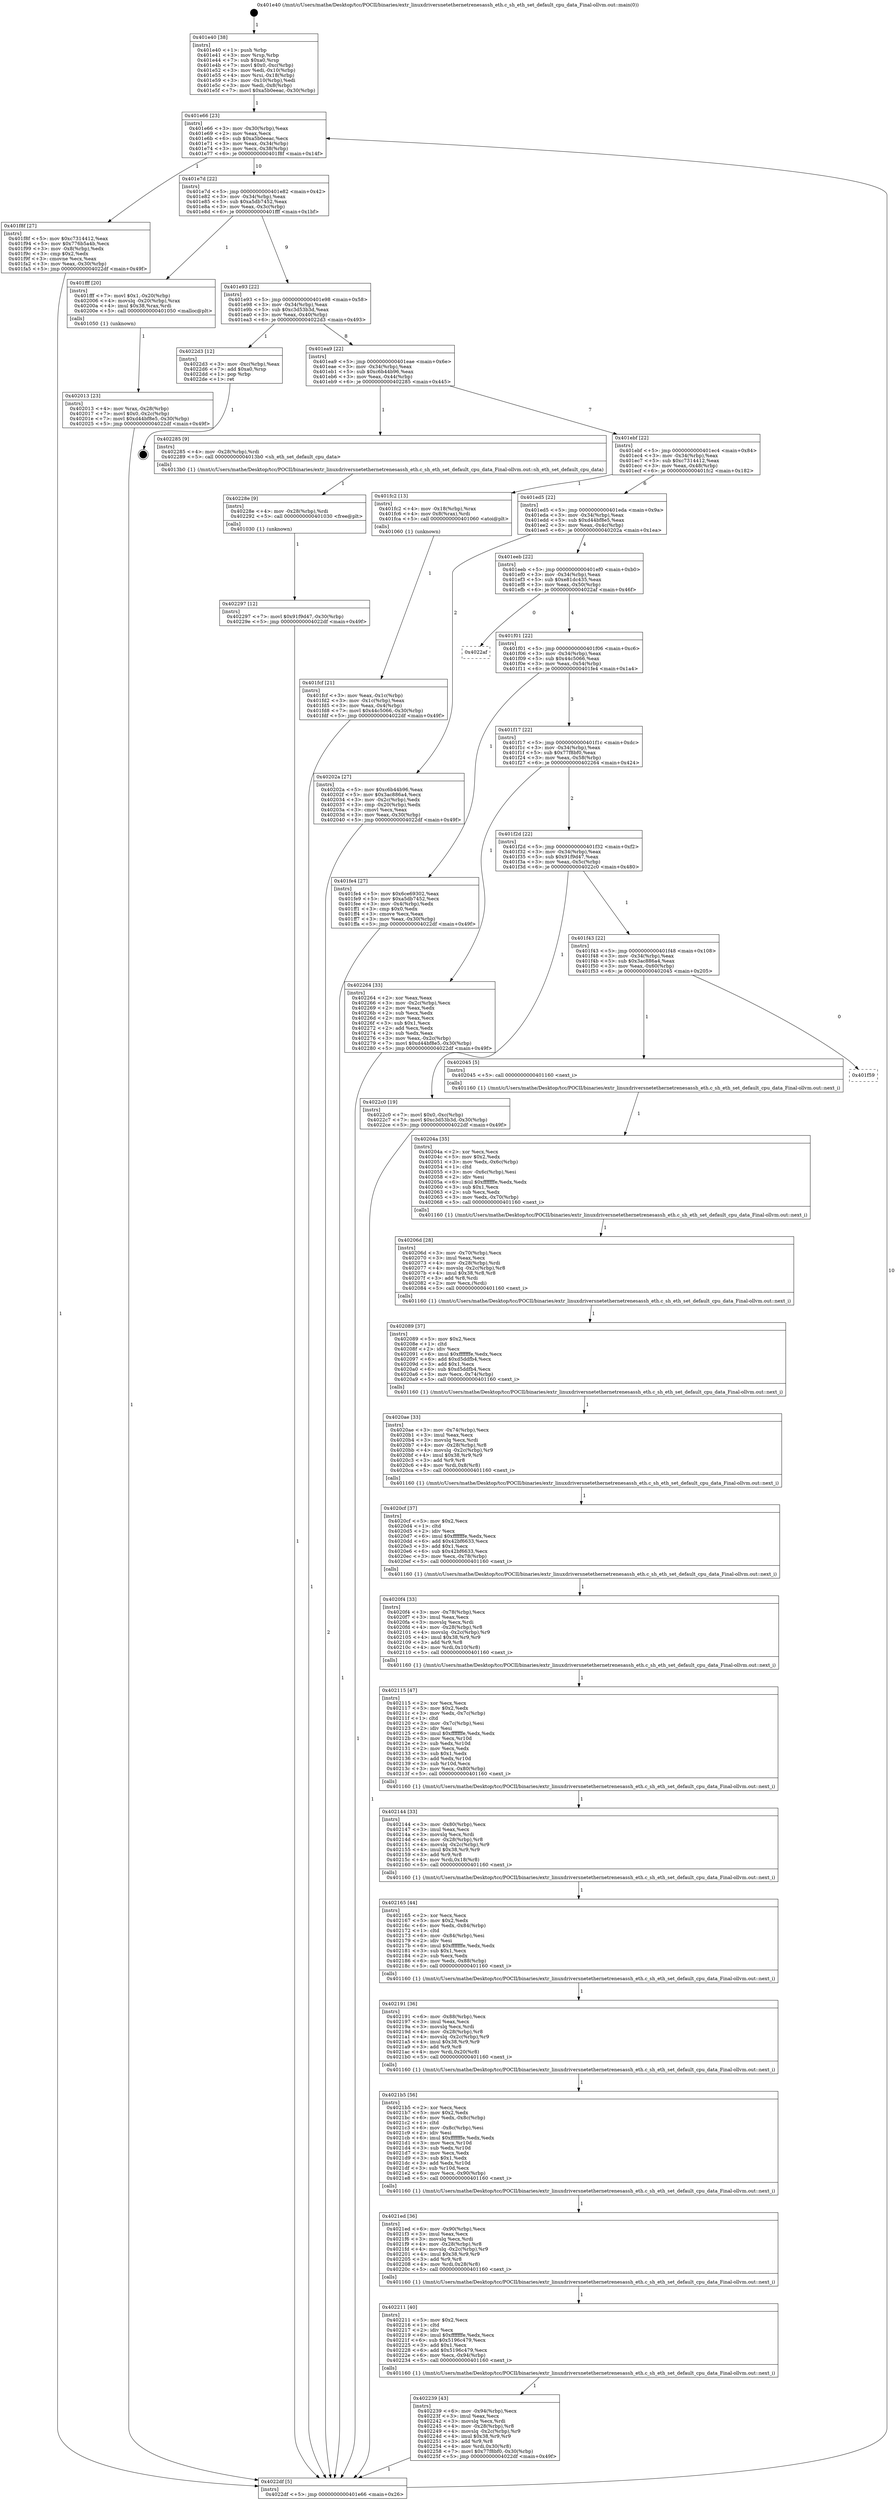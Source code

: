 digraph "0x401e40" {
  label = "0x401e40 (/mnt/c/Users/mathe/Desktop/tcc/POCII/binaries/extr_linuxdriversnetethernetrenesassh_eth.c_sh_eth_set_default_cpu_data_Final-ollvm.out::main(0))"
  labelloc = "t"
  node[shape=record]

  Entry [label="",width=0.3,height=0.3,shape=circle,fillcolor=black,style=filled]
  "0x401e66" [label="{
     0x401e66 [23]\l
     | [instrs]\l
     &nbsp;&nbsp;0x401e66 \<+3\>: mov -0x30(%rbp),%eax\l
     &nbsp;&nbsp;0x401e69 \<+2\>: mov %eax,%ecx\l
     &nbsp;&nbsp;0x401e6b \<+6\>: sub $0xa5b0eeac,%ecx\l
     &nbsp;&nbsp;0x401e71 \<+3\>: mov %eax,-0x34(%rbp)\l
     &nbsp;&nbsp;0x401e74 \<+3\>: mov %ecx,-0x38(%rbp)\l
     &nbsp;&nbsp;0x401e77 \<+6\>: je 0000000000401f8f \<main+0x14f\>\l
  }"]
  "0x401f8f" [label="{
     0x401f8f [27]\l
     | [instrs]\l
     &nbsp;&nbsp;0x401f8f \<+5\>: mov $0xc7314412,%eax\l
     &nbsp;&nbsp;0x401f94 \<+5\>: mov $0x776b5a4b,%ecx\l
     &nbsp;&nbsp;0x401f99 \<+3\>: mov -0x8(%rbp),%edx\l
     &nbsp;&nbsp;0x401f9c \<+3\>: cmp $0x2,%edx\l
     &nbsp;&nbsp;0x401f9f \<+3\>: cmovne %ecx,%eax\l
     &nbsp;&nbsp;0x401fa2 \<+3\>: mov %eax,-0x30(%rbp)\l
     &nbsp;&nbsp;0x401fa5 \<+5\>: jmp 00000000004022df \<main+0x49f\>\l
  }"]
  "0x401e7d" [label="{
     0x401e7d [22]\l
     | [instrs]\l
     &nbsp;&nbsp;0x401e7d \<+5\>: jmp 0000000000401e82 \<main+0x42\>\l
     &nbsp;&nbsp;0x401e82 \<+3\>: mov -0x34(%rbp),%eax\l
     &nbsp;&nbsp;0x401e85 \<+5\>: sub $0xa5db7452,%eax\l
     &nbsp;&nbsp;0x401e8a \<+3\>: mov %eax,-0x3c(%rbp)\l
     &nbsp;&nbsp;0x401e8d \<+6\>: je 0000000000401fff \<main+0x1bf\>\l
  }"]
  "0x4022df" [label="{
     0x4022df [5]\l
     | [instrs]\l
     &nbsp;&nbsp;0x4022df \<+5\>: jmp 0000000000401e66 \<main+0x26\>\l
  }"]
  "0x401e40" [label="{
     0x401e40 [38]\l
     | [instrs]\l
     &nbsp;&nbsp;0x401e40 \<+1\>: push %rbp\l
     &nbsp;&nbsp;0x401e41 \<+3\>: mov %rsp,%rbp\l
     &nbsp;&nbsp;0x401e44 \<+7\>: sub $0xa0,%rsp\l
     &nbsp;&nbsp;0x401e4b \<+7\>: movl $0x0,-0xc(%rbp)\l
     &nbsp;&nbsp;0x401e52 \<+3\>: mov %edi,-0x10(%rbp)\l
     &nbsp;&nbsp;0x401e55 \<+4\>: mov %rsi,-0x18(%rbp)\l
     &nbsp;&nbsp;0x401e59 \<+3\>: mov -0x10(%rbp),%edi\l
     &nbsp;&nbsp;0x401e5c \<+3\>: mov %edi,-0x8(%rbp)\l
     &nbsp;&nbsp;0x401e5f \<+7\>: movl $0xa5b0eeac,-0x30(%rbp)\l
  }"]
  Exit [label="",width=0.3,height=0.3,shape=circle,fillcolor=black,style=filled,peripheries=2]
  "0x401fff" [label="{
     0x401fff [20]\l
     | [instrs]\l
     &nbsp;&nbsp;0x401fff \<+7\>: movl $0x1,-0x20(%rbp)\l
     &nbsp;&nbsp;0x402006 \<+4\>: movslq -0x20(%rbp),%rax\l
     &nbsp;&nbsp;0x40200a \<+4\>: imul $0x38,%rax,%rdi\l
     &nbsp;&nbsp;0x40200e \<+5\>: call 0000000000401050 \<malloc@plt\>\l
     | [calls]\l
     &nbsp;&nbsp;0x401050 \{1\} (unknown)\l
  }"]
  "0x401e93" [label="{
     0x401e93 [22]\l
     | [instrs]\l
     &nbsp;&nbsp;0x401e93 \<+5\>: jmp 0000000000401e98 \<main+0x58\>\l
     &nbsp;&nbsp;0x401e98 \<+3\>: mov -0x34(%rbp),%eax\l
     &nbsp;&nbsp;0x401e9b \<+5\>: sub $0xc3d53b3d,%eax\l
     &nbsp;&nbsp;0x401ea0 \<+3\>: mov %eax,-0x40(%rbp)\l
     &nbsp;&nbsp;0x401ea3 \<+6\>: je 00000000004022d3 \<main+0x493\>\l
  }"]
  "0x402297" [label="{
     0x402297 [12]\l
     | [instrs]\l
     &nbsp;&nbsp;0x402297 \<+7\>: movl $0x91f9d47,-0x30(%rbp)\l
     &nbsp;&nbsp;0x40229e \<+5\>: jmp 00000000004022df \<main+0x49f\>\l
  }"]
  "0x4022d3" [label="{
     0x4022d3 [12]\l
     | [instrs]\l
     &nbsp;&nbsp;0x4022d3 \<+3\>: mov -0xc(%rbp),%eax\l
     &nbsp;&nbsp;0x4022d6 \<+7\>: add $0xa0,%rsp\l
     &nbsp;&nbsp;0x4022dd \<+1\>: pop %rbp\l
     &nbsp;&nbsp;0x4022de \<+1\>: ret\l
  }"]
  "0x401ea9" [label="{
     0x401ea9 [22]\l
     | [instrs]\l
     &nbsp;&nbsp;0x401ea9 \<+5\>: jmp 0000000000401eae \<main+0x6e\>\l
     &nbsp;&nbsp;0x401eae \<+3\>: mov -0x34(%rbp),%eax\l
     &nbsp;&nbsp;0x401eb1 \<+5\>: sub $0xc6b44b96,%eax\l
     &nbsp;&nbsp;0x401eb6 \<+3\>: mov %eax,-0x44(%rbp)\l
     &nbsp;&nbsp;0x401eb9 \<+6\>: je 0000000000402285 \<main+0x445\>\l
  }"]
  "0x40228e" [label="{
     0x40228e [9]\l
     | [instrs]\l
     &nbsp;&nbsp;0x40228e \<+4\>: mov -0x28(%rbp),%rdi\l
     &nbsp;&nbsp;0x402292 \<+5\>: call 0000000000401030 \<free@plt\>\l
     | [calls]\l
     &nbsp;&nbsp;0x401030 \{1\} (unknown)\l
  }"]
  "0x402285" [label="{
     0x402285 [9]\l
     | [instrs]\l
     &nbsp;&nbsp;0x402285 \<+4\>: mov -0x28(%rbp),%rdi\l
     &nbsp;&nbsp;0x402289 \<+5\>: call 00000000004013b0 \<sh_eth_set_default_cpu_data\>\l
     | [calls]\l
     &nbsp;&nbsp;0x4013b0 \{1\} (/mnt/c/Users/mathe/Desktop/tcc/POCII/binaries/extr_linuxdriversnetethernetrenesassh_eth.c_sh_eth_set_default_cpu_data_Final-ollvm.out::sh_eth_set_default_cpu_data)\l
  }"]
  "0x401ebf" [label="{
     0x401ebf [22]\l
     | [instrs]\l
     &nbsp;&nbsp;0x401ebf \<+5\>: jmp 0000000000401ec4 \<main+0x84\>\l
     &nbsp;&nbsp;0x401ec4 \<+3\>: mov -0x34(%rbp),%eax\l
     &nbsp;&nbsp;0x401ec7 \<+5\>: sub $0xc7314412,%eax\l
     &nbsp;&nbsp;0x401ecc \<+3\>: mov %eax,-0x48(%rbp)\l
     &nbsp;&nbsp;0x401ecf \<+6\>: je 0000000000401fc2 \<main+0x182\>\l
  }"]
  "0x402239" [label="{
     0x402239 [43]\l
     | [instrs]\l
     &nbsp;&nbsp;0x402239 \<+6\>: mov -0x94(%rbp),%ecx\l
     &nbsp;&nbsp;0x40223f \<+3\>: imul %eax,%ecx\l
     &nbsp;&nbsp;0x402242 \<+3\>: movslq %ecx,%rdi\l
     &nbsp;&nbsp;0x402245 \<+4\>: mov -0x28(%rbp),%r8\l
     &nbsp;&nbsp;0x402249 \<+4\>: movslq -0x2c(%rbp),%r9\l
     &nbsp;&nbsp;0x40224d \<+4\>: imul $0x38,%r9,%r9\l
     &nbsp;&nbsp;0x402251 \<+3\>: add %r9,%r8\l
     &nbsp;&nbsp;0x402254 \<+4\>: mov %rdi,0x30(%r8)\l
     &nbsp;&nbsp;0x402258 \<+7\>: movl $0x77f8bf0,-0x30(%rbp)\l
     &nbsp;&nbsp;0x40225f \<+5\>: jmp 00000000004022df \<main+0x49f\>\l
  }"]
  "0x401fc2" [label="{
     0x401fc2 [13]\l
     | [instrs]\l
     &nbsp;&nbsp;0x401fc2 \<+4\>: mov -0x18(%rbp),%rax\l
     &nbsp;&nbsp;0x401fc6 \<+4\>: mov 0x8(%rax),%rdi\l
     &nbsp;&nbsp;0x401fca \<+5\>: call 0000000000401060 \<atoi@plt\>\l
     | [calls]\l
     &nbsp;&nbsp;0x401060 \{1\} (unknown)\l
  }"]
  "0x401ed5" [label="{
     0x401ed5 [22]\l
     | [instrs]\l
     &nbsp;&nbsp;0x401ed5 \<+5\>: jmp 0000000000401eda \<main+0x9a\>\l
     &nbsp;&nbsp;0x401eda \<+3\>: mov -0x34(%rbp),%eax\l
     &nbsp;&nbsp;0x401edd \<+5\>: sub $0xd44bf8e5,%eax\l
     &nbsp;&nbsp;0x401ee2 \<+3\>: mov %eax,-0x4c(%rbp)\l
     &nbsp;&nbsp;0x401ee5 \<+6\>: je 000000000040202a \<main+0x1ea\>\l
  }"]
  "0x401fcf" [label="{
     0x401fcf [21]\l
     | [instrs]\l
     &nbsp;&nbsp;0x401fcf \<+3\>: mov %eax,-0x1c(%rbp)\l
     &nbsp;&nbsp;0x401fd2 \<+3\>: mov -0x1c(%rbp),%eax\l
     &nbsp;&nbsp;0x401fd5 \<+3\>: mov %eax,-0x4(%rbp)\l
     &nbsp;&nbsp;0x401fd8 \<+7\>: movl $0x44c5066,-0x30(%rbp)\l
     &nbsp;&nbsp;0x401fdf \<+5\>: jmp 00000000004022df \<main+0x49f\>\l
  }"]
  "0x402211" [label="{
     0x402211 [40]\l
     | [instrs]\l
     &nbsp;&nbsp;0x402211 \<+5\>: mov $0x2,%ecx\l
     &nbsp;&nbsp;0x402216 \<+1\>: cltd\l
     &nbsp;&nbsp;0x402217 \<+2\>: idiv %ecx\l
     &nbsp;&nbsp;0x402219 \<+6\>: imul $0xfffffffe,%edx,%ecx\l
     &nbsp;&nbsp;0x40221f \<+6\>: sub $0x5196c479,%ecx\l
     &nbsp;&nbsp;0x402225 \<+3\>: add $0x1,%ecx\l
     &nbsp;&nbsp;0x402228 \<+6\>: add $0x5196c479,%ecx\l
     &nbsp;&nbsp;0x40222e \<+6\>: mov %ecx,-0x94(%rbp)\l
     &nbsp;&nbsp;0x402234 \<+5\>: call 0000000000401160 \<next_i\>\l
     | [calls]\l
     &nbsp;&nbsp;0x401160 \{1\} (/mnt/c/Users/mathe/Desktop/tcc/POCII/binaries/extr_linuxdriversnetethernetrenesassh_eth.c_sh_eth_set_default_cpu_data_Final-ollvm.out::next_i)\l
  }"]
  "0x40202a" [label="{
     0x40202a [27]\l
     | [instrs]\l
     &nbsp;&nbsp;0x40202a \<+5\>: mov $0xc6b44b96,%eax\l
     &nbsp;&nbsp;0x40202f \<+5\>: mov $0x3ac886a4,%ecx\l
     &nbsp;&nbsp;0x402034 \<+3\>: mov -0x2c(%rbp),%edx\l
     &nbsp;&nbsp;0x402037 \<+3\>: cmp -0x20(%rbp),%edx\l
     &nbsp;&nbsp;0x40203a \<+3\>: cmovl %ecx,%eax\l
     &nbsp;&nbsp;0x40203d \<+3\>: mov %eax,-0x30(%rbp)\l
     &nbsp;&nbsp;0x402040 \<+5\>: jmp 00000000004022df \<main+0x49f\>\l
  }"]
  "0x401eeb" [label="{
     0x401eeb [22]\l
     | [instrs]\l
     &nbsp;&nbsp;0x401eeb \<+5\>: jmp 0000000000401ef0 \<main+0xb0\>\l
     &nbsp;&nbsp;0x401ef0 \<+3\>: mov -0x34(%rbp),%eax\l
     &nbsp;&nbsp;0x401ef3 \<+5\>: sub $0xe81dc435,%eax\l
     &nbsp;&nbsp;0x401ef8 \<+3\>: mov %eax,-0x50(%rbp)\l
     &nbsp;&nbsp;0x401efb \<+6\>: je 00000000004022af \<main+0x46f\>\l
  }"]
  "0x4021ed" [label="{
     0x4021ed [36]\l
     | [instrs]\l
     &nbsp;&nbsp;0x4021ed \<+6\>: mov -0x90(%rbp),%ecx\l
     &nbsp;&nbsp;0x4021f3 \<+3\>: imul %eax,%ecx\l
     &nbsp;&nbsp;0x4021f6 \<+3\>: movslq %ecx,%rdi\l
     &nbsp;&nbsp;0x4021f9 \<+4\>: mov -0x28(%rbp),%r8\l
     &nbsp;&nbsp;0x4021fd \<+4\>: movslq -0x2c(%rbp),%r9\l
     &nbsp;&nbsp;0x402201 \<+4\>: imul $0x38,%r9,%r9\l
     &nbsp;&nbsp;0x402205 \<+3\>: add %r9,%r8\l
     &nbsp;&nbsp;0x402208 \<+4\>: mov %rdi,0x28(%r8)\l
     &nbsp;&nbsp;0x40220c \<+5\>: call 0000000000401160 \<next_i\>\l
     | [calls]\l
     &nbsp;&nbsp;0x401160 \{1\} (/mnt/c/Users/mathe/Desktop/tcc/POCII/binaries/extr_linuxdriversnetethernetrenesassh_eth.c_sh_eth_set_default_cpu_data_Final-ollvm.out::next_i)\l
  }"]
  "0x4022af" [label="{
     0x4022af\l
  }", style=dashed]
  "0x401f01" [label="{
     0x401f01 [22]\l
     | [instrs]\l
     &nbsp;&nbsp;0x401f01 \<+5\>: jmp 0000000000401f06 \<main+0xc6\>\l
     &nbsp;&nbsp;0x401f06 \<+3\>: mov -0x34(%rbp),%eax\l
     &nbsp;&nbsp;0x401f09 \<+5\>: sub $0x44c5066,%eax\l
     &nbsp;&nbsp;0x401f0e \<+3\>: mov %eax,-0x54(%rbp)\l
     &nbsp;&nbsp;0x401f11 \<+6\>: je 0000000000401fe4 \<main+0x1a4\>\l
  }"]
  "0x4021b5" [label="{
     0x4021b5 [56]\l
     | [instrs]\l
     &nbsp;&nbsp;0x4021b5 \<+2\>: xor %ecx,%ecx\l
     &nbsp;&nbsp;0x4021b7 \<+5\>: mov $0x2,%edx\l
     &nbsp;&nbsp;0x4021bc \<+6\>: mov %edx,-0x8c(%rbp)\l
     &nbsp;&nbsp;0x4021c2 \<+1\>: cltd\l
     &nbsp;&nbsp;0x4021c3 \<+6\>: mov -0x8c(%rbp),%esi\l
     &nbsp;&nbsp;0x4021c9 \<+2\>: idiv %esi\l
     &nbsp;&nbsp;0x4021cb \<+6\>: imul $0xfffffffe,%edx,%edx\l
     &nbsp;&nbsp;0x4021d1 \<+3\>: mov %ecx,%r10d\l
     &nbsp;&nbsp;0x4021d4 \<+3\>: sub %edx,%r10d\l
     &nbsp;&nbsp;0x4021d7 \<+2\>: mov %ecx,%edx\l
     &nbsp;&nbsp;0x4021d9 \<+3\>: sub $0x1,%edx\l
     &nbsp;&nbsp;0x4021dc \<+3\>: add %edx,%r10d\l
     &nbsp;&nbsp;0x4021df \<+3\>: sub %r10d,%ecx\l
     &nbsp;&nbsp;0x4021e2 \<+6\>: mov %ecx,-0x90(%rbp)\l
     &nbsp;&nbsp;0x4021e8 \<+5\>: call 0000000000401160 \<next_i\>\l
     | [calls]\l
     &nbsp;&nbsp;0x401160 \{1\} (/mnt/c/Users/mathe/Desktop/tcc/POCII/binaries/extr_linuxdriversnetethernetrenesassh_eth.c_sh_eth_set_default_cpu_data_Final-ollvm.out::next_i)\l
  }"]
  "0x401fe4" [label="{
     0x401fe4 [27]\l
     | [instrs]\l
     &nbsp;&nbsp;0x401fe4 \<+5\>: mov $0x6ce69302,%eax\l
     &nbsp;&nbsp;0x401fe9 \<+5\>: mov $0xa5db7452,%ecx\l
     &nbsp;&nbsp;0x401fee \<+3\>: mov -0x4(%rbp),%edx\l
     &nbsp;&nbsp;0x401ff1 \<+3\>: cmp $0x0,%edx\l
     &nbsp;&nbsp;0x401ff4 \<+3\>: cmove %ecx,%eax\l
     &nbsp;&nbsp;0x401ff7 \<+3\>: mov %eax,-0x30(%rbp)\l
     &nbsp;&nbsp;0x401ffa \<+5\>: jmp 00000000004022df \<main+0x49f\>\l
  }"]
  "0x401f17" [label="{
     0x401f17 [22]\l
     | [instrs]\l
     &nbsp;&nbsp;0x401f17 \<+5\>: jmp 0000000000401f1c \<main+0xdc\>\l
     &nbsp;&nbsp;0x401f1c \<+3\>: mov -0x34(%rbp),%eax\l
     &nbsp;&nbsp;0x401f1f \<+5\>: sub $0x77f8bf0,%eax\l
     &nbsp;&nbsp;0x401f24 \<+3\>: mov %eax,-0x58(%rbp)\l
     &nbsp;&nbsp;0x401f27 \<+6\>: je 0000000000402264 \<main+0x424\>\l
  }"]
  "0x402013" [label="{
     0x402013 [23]\l
     | [instrs]\l
     &nbsp;&nbsp;0x402013 \<+4\>: mov %rax,-0x28(%rbp)\l
     &nbsp;&nbsp;0x402017 \<+7\>: movl $0x0,-0x2c(%rbp)\l
     &nbsp;&nbsp;0x40201e \<+7\>: movl $0xd44bf8e5,-0x30(%rbp)\l
     &nbsp;&nbsp;0x402025 \<+5\>: jmp 00000000004022df \<main+0x49f\>\l
  }"]
  "0x402191" [label="{
     0x402191 [36]\l
     | [instrs]\l
     &nbsp;&nbsp;0x402191 \<+6\>: mov -0x88(%rbp),%ecx\l
     &nbsp;&nbsp;0x402197 \<+3\>: imul %eax,%ecx\l
     &nbsp;&nbsp;0x40219a \<+3\>: movslq %ecx,%rdi\l
     &nbsp;&nbsp;0x40219d \<+4\>: mov -0x28(%rbp),%r8\l
     &nbsp;&nbsp;0x4021a1 \<+4\>: movslq -0x2c(%rbp),%r9\l
     &nbsp;&nbsp;0x4021a5 \<+4\>: imul $0x38,%r9,%r9\l
     &nbsp;&nbsp;0x4021a9 \<+3\>: add %r9,%r8\l
     &nbsp;&nbsp;0x4021ac \<+4\>: mov %rdi,0x20(%r8)\l
     &nbsp;&nbsp;0x4021b0 \<+5\>: call 0000000000401160 \<next_i\>\l
     | [calls]\l
     &nbsp;&nbsp;0x401160 \{1\} (/mnt/c/Users/mathe/Desktop/tcc/POCII/binaries/extr_linuxdriversnetethernetrenesassh_eth.c_sh_eth_set_default_cpu_data_Final-ollvm.out::next_i)\l
  }"]
  "0x402264" [label="{
     0x402264 [33]\l
     | [instrs]\l
     &nbsp;&nbsp;0x402264 \<+2\>: xor %eax,%eax\l
     &nbsp;&nbsp;0x402266 \<+3\>: mov -0x2c(%rbp),%ecx\l
     &nbsp;&nbsp;0x402269 \<+2\>: mov %eax,%edx\l
     &nbsp;&nbsp;0x40226b \<+2\>: sub %ecx,%edx\l
     &nbsp;&nbsp;0x40226d \<+2\>: mov %eax,%ecx\l
     &nbsp;&nbsp;0x40226f \<+3\>: sub $0x1,%ecx\l
     &nbsp;&nbsp;0x402272 \<+2\>: add %ecx,%edx\l
     &nbsp;&nbsp;0x402274 \<+2\>: sub %edx,%eax\l
     &nbsp;&nbsp;0x402276 \<+3\>: mov %eax,-0x2c(%rbp)\l
     &nbsp;&nbsp;0x402279 \<+7\>: movl $0xd44bf8e5,-0x30(%rbp)\l
     &nbsp;&nbsp;0x402280 \<+5\>: jmp 00000000004022df \<main+0x49f\>\l
  }"]
  "0x401f2d" [label="{
     0x401f2d [22]\l
     | [instrs]\l
     &nbsp;&nbsp;0x401f2d \<+5\>: jmp 0000000000401f32 \<main+0xf2\>\l
     &nbsp;&nbsp;0x401f32 \<+3\>: mov -0x34(%rbp),%eax\l
     &nbsp;&nbsp;0x401f35 \<+5\>: sub $0x91f9d47,%eax\l
     &nbsp;&nbsp;0x401f3a \<+3\>: mov %eax,-0x5c(%rbp)\l
     &nbsp;&nbsp;0x401f3d \<+6\>: je 00000000004022c0 \<main+0x480\>\l
  }"]
  "0x402165" [label="{
     0x402165 [44]\l
     | [instrs]\l
     &nbsp;&nbsp;0x402165 \<+2\>: xor %ecx,%ecx\l
     &nbsp;&nbsp;0x402167 \<+5\>: mov $0x2,%edx\l
     &nbsp;&nbsp;0x40216c \<+6\>: mov %edx,-0x84(%rbp)\l
     &nbsp;&nbsp;0x402172 \<+1\>: cltd\l
     &nbsp;&nbsp;0x402173 \<+6\>: mov -0x84(%rbp),%esi\l
     &nbsp;&nbsp;0x402179 \<+2\>: idiv %esi\l
     &nbsp;&nbsp;0x40217b \<+6\>: imul $0xfffffffe,%edx,%edx\l
     &nbsp;&nbsp;0x402181 \<+3\>: sub $0x1,%ecx\l
     &nbsp;&nbsp;0x402184 \<+2\>: sub %ecx,%edx\l
     &nbsp;&nbsp;0x402186 \<+6\>: mov %edx,-0x88(%rbp)\l
     &nbsp;&nbsp;0x40218c \<+5\>: call 0000000000401160 \<next_i\>\l
     | [calls]\l
     &nbsp;&nbsp;0x401160 \{1\} (/mnt/c/Users/mathe/Desktop/tcc/POCII/binaries/extr_linuxdriversnetethernetrenesassh_eth.c_sh_eth_set_default_cpu_data_Final-ollvm.out::next_i)\l
  }"]
  "0x4022c0" [label="{
     0x4022c0 [19]\l
     | [instrs]\l
     &nbsp;&nbsp;0x4022c0 \<+7\>: movl $0x0,-0xc(%rbp)\l
     &nbsp;&nbsp;0x4022c7 \<+7\>: movl $0xc3d53b3d,-0x30(%rbp)\l
     &nbsp;&nbsp;0x4022ce \<+5\>: jmp 00000000004022df \<main+0x49f\>\l
  }"]
  "0x401f43" [label="{
     0x401f43 [22]\l
     | [instrs]\l
     &nbsp;&nbsp;0x401f43 \<+5\>: jmp 0000000000401f48 \<main+0x108\>\l
     &nbsp;&nbsp;0x401f48 \<+3\>: mov -0x34(%rbp),%eax\l
     &nbsp;&nbsp;0x401f4b \<+5\>: sub $0x3ac886a4,%eax\l
     &nbsp;&nbsp;0x401f50 \<+3\>: mov %eax,-0x60(%rbp)\l
     &nbsp;&nbsp;0x401f53 \<+6\>: je 0000000000402045 \<main+0x205\>\l
  }"]
  "0x402144" [label="{
     0x402144 [33]\l
     | [instrs]\l
     &nbsp;&nbsp;0x402144 \<+3\>: mov -0x80(%rbp),%ecx\l
     &nbsp;&nbsp;0x402147 \<+3\>: imul %eax,%ecx\l
     &nbsp;&nbsp;0x40214a \<+3\>: movslq %ecx,%rdi\l
     &nbsp;&nbsp;0x40214d \<+4\>: mov -0x28(%rbp),%r8\l
     &nbsp;&nbsp;0x402151 \<+4\>: movslq -0x2c(%rbp),%r9\l
     &nbsp;&nbsp;0x402155 \<+4\>: imul $0x38,%r9,%r9\l
     &nbsp;&nbsp;0x402159 \<+3\>: add %r9,%r8\l
     &nbsp;&nbsp;0x40215c \<+4\>: mov %rdi,0x18(%r8)\l
     &nbsp;&nbsp;0x402160 \<+5\>: call 0000000000401160 \<next_i\>\l
     | [calls]\l
     &nbsp;&nbsp;0x401160 \{1\} (/mnt/c/Users/mathe/Desktop/tcc/POCII/binaries/extr_linuxdriversnetethernetrenesassh_eth.c_sh_eth_set_default_cpu_data_Final-ollvm.out::next_i)\l
  }"]
  "0x402045" [label="{
     0x402045 [5]\l
     | [instrs]\l
     &nbsp;&nbsp;0x402045 \<+5\>: call 0000000000401160 \<next_i\>\l
     | [calls]\l
     &nbsp;&nbsp;0x401160 \{1\} (/mnt/c/Users/mathe/Desktop/tcc/POCII/binaries/extr_linuxdriversnetethernetrenesassh_eth.c_sh_eth_set_default_cpu_data_Final-ollvm.out::next_i)\l
  }"]
  "0x401f59" [label="{
     0x401f59\l
  }", style=dashed]
  "0x40204a" [label="{
     0x40204a [35]\l
     | [instrs]\l
     &nbsp;&nbsp;0x40204a \<+2\>: xor %ecx,%ecx\l
     &nbsp;&nbsp;0x40204c \<+5\>: mov $0x2,%edx\l
     &nbsp;&nbsp;0x402051 \<+3\>: mov %edx,-0x6c(%rbp)\l
     &nbsp;&nbsp;0x402054 \<+1\>: cltd\l
     &nbsp;&nbsp;0x402055 \<+3\>: mov -0x6c(%rbp),%esi\l
     &nbsp;&nbsp;0x402058 \<+2\>: idiv %esi\l
     &nbsp;&nbsp;0x40205a \<+6\>: imul $0xfffffffe,%edx,%edx\l
     &nbsp;&nbsp;0x402060 \<+3\>: sub $0x1,%ecx\l
     &nbsp;&nbsp;0x402063 \<+2\>: sub %ecx,%edx\l
     &nbsp;&nbsp;0x402065 \<+3\>: mov %edx,-0x70(%rbp)\l
     &nbsp;&nbsp;0x402068 \<+5\>: call 0000000000401160 \<next_i\>\l
     | [calls]\l
     &nbsp;&nbsp;0x401160 \{1\} (/mnt/c/Users/mathe/Desktop/tcc/POCII/binaries/extr_linuxdriversnetethernetrenesassh_eth.c_sh_eth_set_default_cpu_data_Final-ollvm.out::next_i)\l
  }"]
  "0x40206d" [label="{
     0x40206d [28]\l
     | [instrs]\l
     &nbsp;&nbsp;0x40206d \<+3\>: mov -0x70(%rbp),%ecx\l
     &nbsp;&nbsp;0x402070 \<+3\>: imul %eax,%ecx\l
     &nbsp;&nbsp;0x402073 \<+4\>: mov -0x28(%rbp),%rdi\l
     &nbsp;&nbsp;0x402077 \<+4\>: movslq -0x2c(%rbp),%r8\l
     &nbsp;&nbsp;0x40207b \<+4\>: imul $0x38,%r8,%r8\l
     &nbsp;&nbsp;0x40207f \<+3\>: add %r8,%rdi\l
     &nbsp;&nbsp;0x402082 \<+2\>: mov %ecx,(%rdi)\l
     &nbsp;&nbsp;0x402084 \<+5\>: call 0000000000401160 \<next_i\>\l
     | [calls]\l
     &nbsp;&nbsp;0x401160 \{1\} (/mnt/c/Users/mathe/Desktop/tcc/POCII/binaries/extr_linuxdriversnetethernetrenesassh_eth.c_sh_eth_set_default_cpu_data_Final-ollvm.out::next_i)\l
  }"]
  "0x402089" [label="{
     0x402089 [37]\l
     | [instrs]\l
     &nbsp;&nbsp;0x402089 \<+5\>: mov $0x2,%ecx\l
     &nbsp;&nbsp;0x40208e \<+1\>: cltd\l
     &nbsp;&nbsp;0x40208f \<+2\>: idiv %ecx\l
     &nbsp;&nbsp;0x402091 \<+6\>: imul $0xfffffffe,%edx,%ecx\l
     &nbsp;&nbsp;0x402097 \<+6\>: add $0xd5ddfb4,%ecx\l
     &nbsp;&nbsp;0x40209d \<+3\>: add $0x1,%ecx\l
     &nbsp;&nbsp;0x4020a0 \<+6\>: sub $0xd5ddfb4,%ecx\l
     &nbsp;&nbsp;0x4020a6 \<+3\>: mov %ecx,-0x74(%rbp)\l
     &nbsp;&nbsp;0x4020a9 \<+5\>: call 0000000000401160 \<next_i\>\l
     | [calls]\l
     &nbsp;&nbsp;0x401160 \{1\} (/mnt/c/Users/mathe/Desktop/tcc/POCII/binaries/extr_linuxdriversnetethernetrenesassh_eth.c_sh_eth_set_default_cpu_data_Final-ollvm.out::next_i)\l
  }"]
  "0x4020ae" [label="{
     0x4020ae [33]\l
     | [instrs]\l
     &nbsp;&nbsp;0x4020ae \<+3\>: mov -0x74(%rbp),%ecx\l
     &nbsp;&nbsp;0x4020b1 \<+3\>: imul %eax,%ecx\l
     &nbsp;&nbsp;0x4020b4 \<+3\>: movslq %ecx,%rdi\l
     &nbsp;&nbsp;0x4020b7 \<+4\>: mov -0x28(%rbp),%r8\l
     &nbsp;&nbsp;0x4020bb \<+4\>: movslq -0x2c(%rbp),%r9\l
     &nbsp;&nbsp;0x4020bf \<+4\>: imul $0x38,%r9,%r9\l
     &nbsp;&nbsp;0x4020c3 \<+3\>: add %r9,%r8\l
     &nbsp;&nbsp;0x4020c6 \<+4\>: mov %rdi,0x8(%r8)\l
     &nbsp;&nbsp;0x4020ca \<+5\>: call 0000000000401160 \<next_i\>\l
     | [calls]\l
     &nbsp;&nbsp;0x401160 \{1\} (/mnt/c/Users/mathe/Desktop/tcc/POCII/binaries/extr_linuxdriversnetethernetrenesassh_eth.c_sh_eth_set_default_cpu_data_Final-ollvm.out::next_i)\l
  }"]
  "0x4020cf" [label="{
     0x4020cf [37]\l
     | [instrs]\l
     &nbsp;&nbsp;0x4020cf \<+5\>: mov $0x2,%ecx\l
     &nbsp;&nbsp;0x4020d4 \<+1\>: cltd\l
     &nbsp;&nbsp;0x4020d5 \<+2\>: idiv %ecx\l
     &nbsp;&nbsp;0x4020d7 \<+6\>: imul $0xfffffffe,%edx,%ecx\l
     &nbsp;&nbsp;0x4020dd \<+6\>: add $0x42bf6633,%ecx\l
     &nbsp;&nbsp;0x4020e3 \<+3\>: add $0x1,%ecx\l
     &nbsp;&nbsp;0x4020e6 \<+6\>: sub $0x42bf6633,%ecx\l
     &nbsp;&nbsp;0x4020ec \<+3\>: mov %ecx,-0x78(%rbp)\l
     &nbsp;&nbsp;0x4020ef \<+5\>: call 0000000000401160 \<next_i\>\l
     | [calls]\l
     &nbsp;&nbsp;0x401160 \{1\} (/mnt/c/Users/mathe/Desktop/tcc/POCII/binaries/extr_linuxdriversnetethernetrenesassh_eth.c_sh_eth_set_default_cpu_data_Final-ollvm.out::next_i)\l
  }"]
  "0x4020f4" [label="{
     0x4020f4 [33]\l
     | [instrs]\l
     &nbsp;&nbsp;0x4020f4 \<+3\>: mov -0x78(%rbp),%ecx\l
     &nbsp;&nbsp;0x4020f7 \<+3\>: imul %eax,%ecx\l
     &nbsp;&nbsp;0x4020fa \<+3\>: movslq %ecx,%rdi\l
     &nbsp;&nbsp;0x4020fd \<+4\>: mov -0x28(%rbp),%r8\l
     &nbsp;&nbsp;0x402101 \<+4\>: movslq -0x2c(%rbp),%r9\l
     &nbsp;&nbsp;0x402105 \<+4\>: imul $0x38,%r9,%r9\l
     &nbsp;&nbsp;0x402109 \<+3\>: add %r9,%r8\l
     &nbsp;&nbsp;0x40210c \<+4\>: mov %rdi,0x10(%r8)\l
     &nbsp;&nbsp;0x402110 \<+5\>: call 0000000000401160 \<next_i\>\l
     | [calls]\l
     &nbsp;&nbsp;0x401160 \{1\} (/mnt/c/Users/mathe/Desktop/tcc/POCII/binaries/extr_linuxdriversnetethernetrenesassh_eth.c_sh_eth_set_default_cpu_data_Final-ollvm.out::next_i)\l
  }"]
  "0x402115" [label="{
     0x402115 [47]\l
     | [instrs]\l
     &nbsp;&nbsp;0x402115 \<+2\>: xor %ecx,%ecx\l
     &nbsp;&nbsp;0x402117 \<+5\>: mov $0x2,%edx\l
     &nbsp;&nbsp;0x40211c \<+3\>: mov %edx,-0x7c(%rbp)\l
     &nbsp;&nbsp;0x40211f \<+1\>: cltd\l
     &nbsp;&nbsp;0x402120 \<+3\>: mov -0x7c(%rbp),%esi\l
     &nbsp;&nbsp;0x402123 \<+2\>: idiv %esi\l
     &nbsp;&nbsp;0x402125 \<+6\>: imul $0xfffffffe,%edx,%edx\l
     &nbsp;&nbsp;0x40212b \<+3\>: mov %ecx,%r10d\l
     &nbsp;&nbsp;0x40212e \<+3\>: sub %edx,%r10d\l
     &nbsp;&nbsp;0x402131 \<+2\>: mov %ecx,%edx\l
     &nbsp;&nbsp;0x402133 \<+3\>: sub $0x1,%edx\l
     &nbsp;&nbsp;0x402136 \<+3\>: add %edx,%r10d\l
     &nbsp;&nbsp;0x402139 \<+3\>: sub %r10d,%ecx\l
     &nbsp;&nbsp;0x40213c \<+3\>: mov %ecx,-0x80(%rbp)\l
     &nbsp;&nbsp;0x40213f \<+5\>: call 0000000000401160 \<next_i\>\l
     | [calls]\l
     &nbsp;&nbsp;0x401160 \{1\} (/mnt/c/Users/mathe/Desktop/tcc/POCII/binaries/extr_linuxdriversnetethernetrenesassh_eth.c_sh_eth_set_default_cpu_data_Final-ollvm.out::next_i)\l
  }"]
  Entry -> "0x401e40" [label=" 1"]
  "0x401e66" -> "0x401f8f" [label=" 1"]
  "0x401e66" -> "0x401e7d" [label=" 10"]
  "0x401f8f" -> "0x4022df" [label=" 1"]
  "0x401e40" -> "0x401e66" [label=" 1"]
  "0x4022df" -> "0x401e66" [label=" 10"]
  "0x4022d3" -> Exit [label=" 1"]
  "0x401e7d" -> "0x401fff" [label=" 1"]
  "0x401e7d" -> "0x401e93" [label=" 9"]
  "0x4022c0" -> "0x4022df" [label=" 1"]
  "0x401e93" -> "0x4022d3" [label=" 1"]
  "0x401e93" -> "0x401ea9" [label=" 8"]
  "0x402297" -> "0x4022df" [label=" 1"]
  "0x401ea9" -> "0x402285" [label=" 1"]
  "0x401ea9" -> "0x401ebf" [label=" 7"]
  "0x40228e" -> "0x402297" [label=" 1"]
  "0x401ebf" -> "0x401fc2" [label=" 1"]
  "0x401ebf" -> "0x401ed5" [label=" 6"]
  "0x401fc2" -> "0x401fcf" [label=" 1"]
  "0x401fcf" -> "0x4022df" [label=" 1"]
  "0x402285" -> "0x40228e" [label=" 1"]
  "0x401ed5" -> "0x40202a" [label=" 2"]
  "0x401ed5" -> "0x401eeb" [label=" 4"]
  "0x402264" -> "0x4022df" [label=" 1"]
  "0x401eeb" -> "0x4022af" [label=" 0"]
  "0x401eeb" -> "0x401f01" [label=" 4"]
  "0x402239" -> "0x4022df" [label=" 1"]
  "0x401f01" -> "0x401fe4" [label=" 1"]
  "0x401f01" -> "0x401f17" [label=" 3"]
  "0x401fe4" -> "0x4022df" [label=" 1"]
  "0x401fff" -> "0x402013" [label=" 1"]
  "0x402013" -> "0x4022df" [label=" 1"]
  "0x40202a" -> "0x4022df" [label=" 2"]
  "0x402211" -> "0x402239" [label=" 1"]
  "0x401f17" -> "0x402264" [label=" 1"]
  "0x401f17" -> "0x401f2d" [label=" 2"]
  "0x4021ed" -> "0x402211" [label=" 1"]
  "0x401f2d" -> "0x4022c0" [label=" 1"]
  "0x401f2d" -> "0x401f43" [label=" 1"]
  "0x4021b5" -> "0x4021ed" [label=" 1"]
  "0x401f43" -> "0x402045" [label=" 1"]
  "0x401f43" -> "0x401f59" [label=" 0"]
  "0x402045" -> "0x40204a" [label=" 1"]
  "0x40204a" -> "0x40206d" [label=" 1"]
  "0x40206d" -> "0x402089" [label=" 1"]
  "0x402089" -> "0x4020ae" [label=" 1"]
  "0x4020ae" -> "0x4020cf" [label=" 1"]
  "0x4020cf" -> "0x4020f4" [label=" 1"]
  "0x4020f4" -> "0x402115" [label=" 1"]
  "0x402115" -> "0x402144" [label=" 1"]
  "0x402144" -> "0x402165" [label=" 1"]
  "0x402165" -> "0x402191" [label=" 1"]
  "0x402191" -> "0x4021b5" [label=" 1"]
}
